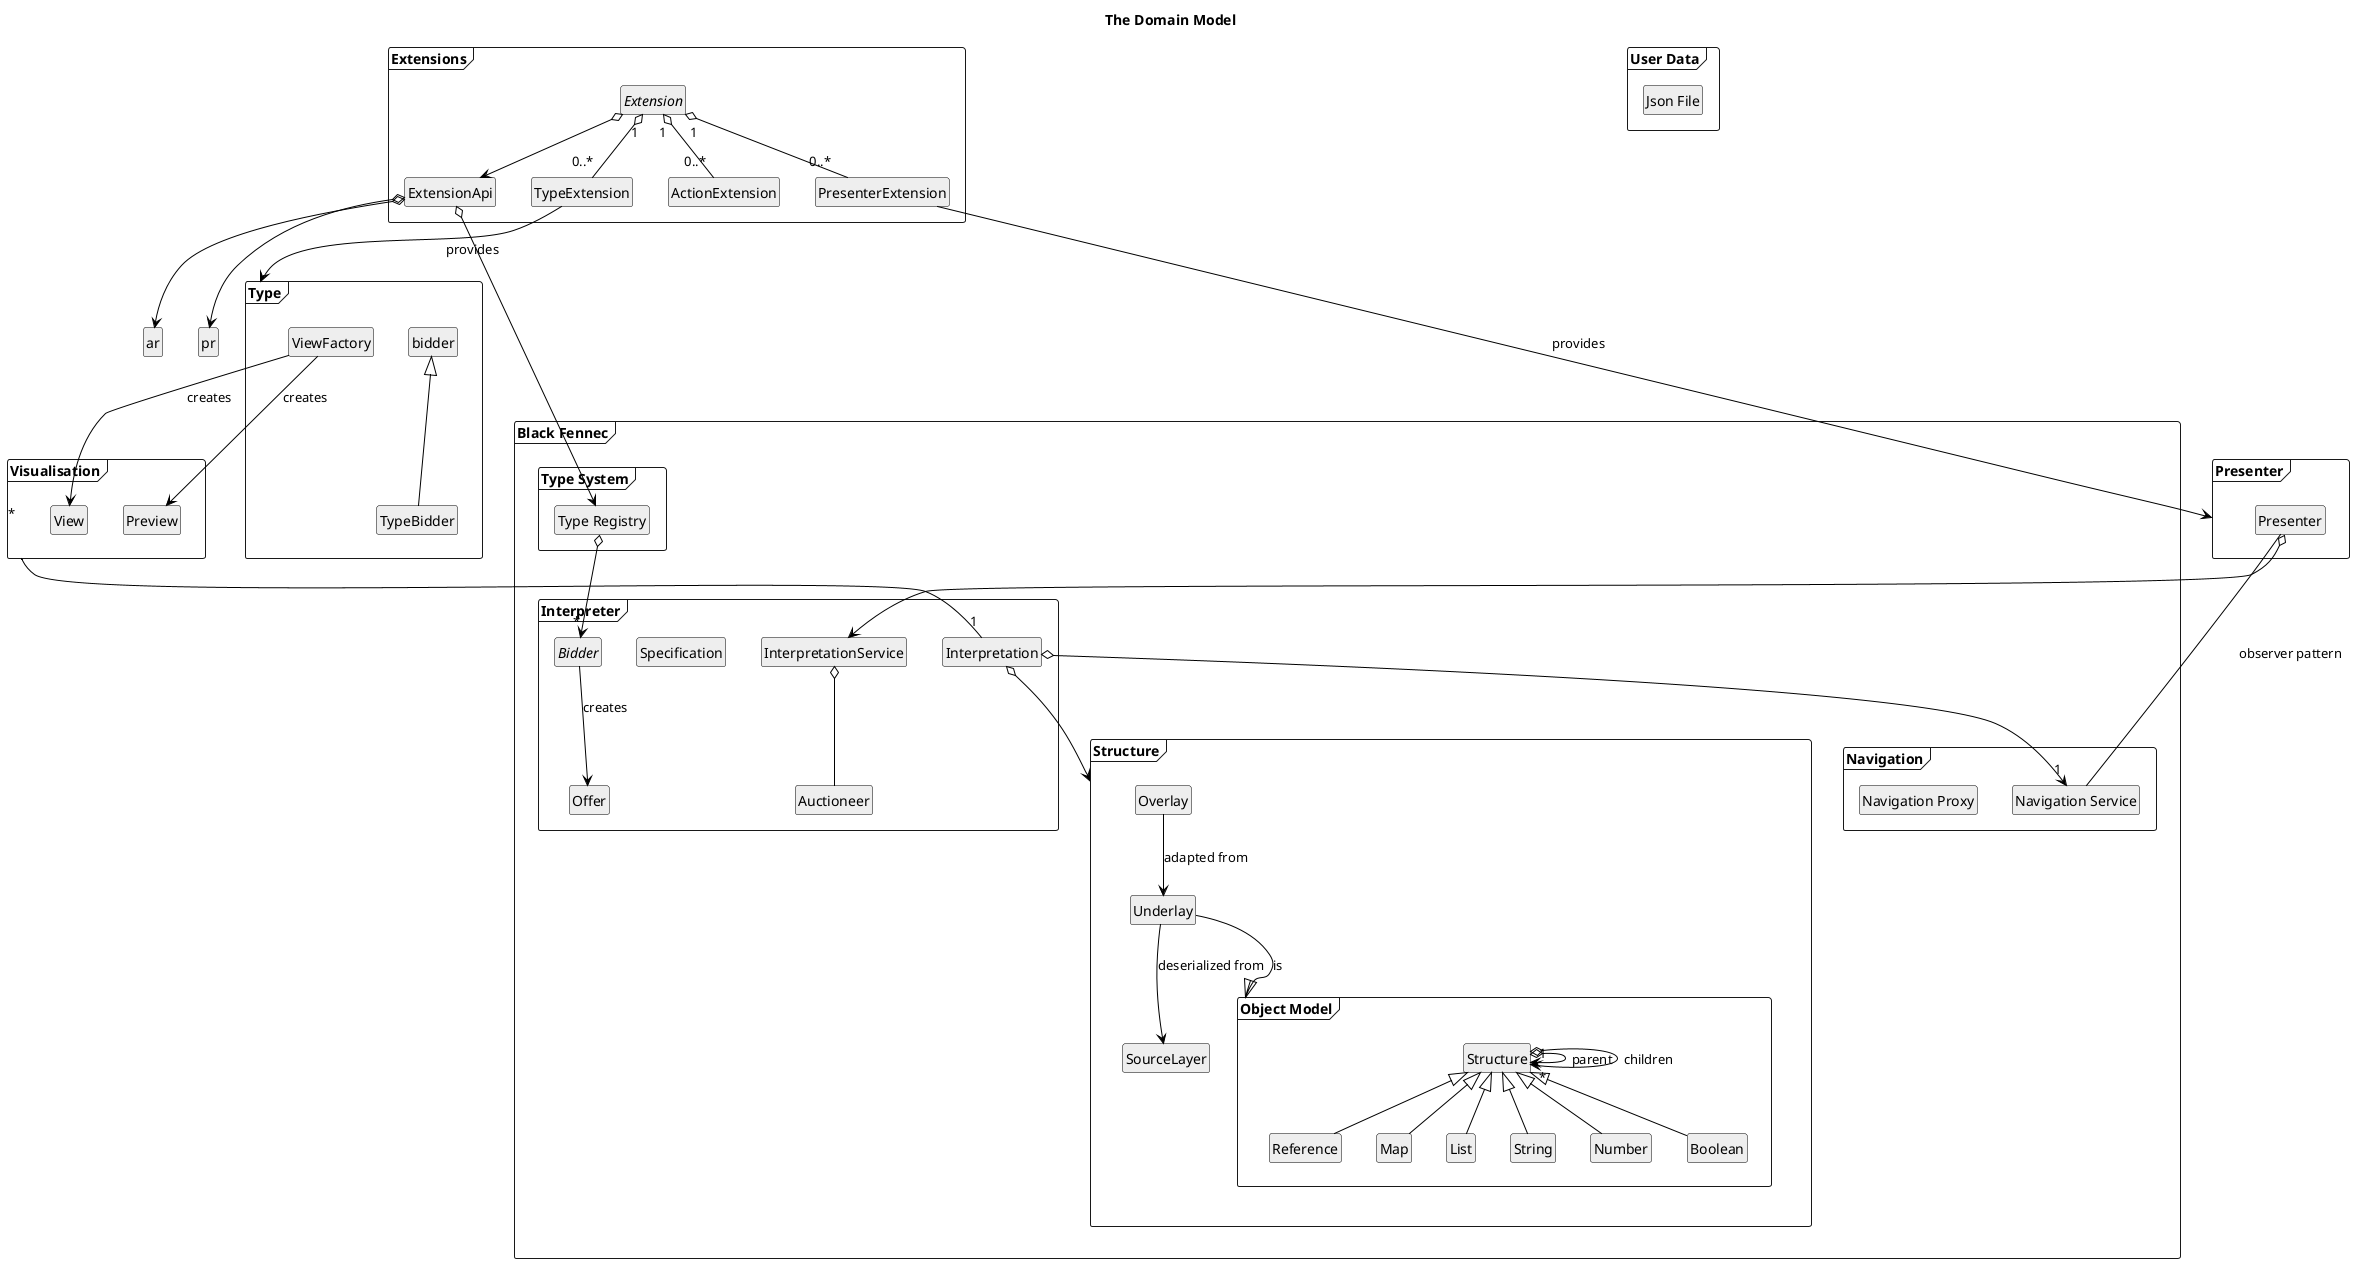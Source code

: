 @startuml

hide circle
hide members
hide methods

skinparam class {
    BackgroundColor #EEE
    ArrowColor Black
    BorderColor Black
}

title The Domain Model

package "Black Fennec" <<Frame>>{
    package Structure  as p_s <<Frame>> {
        class Overlay
        class Underlay
        class SourceLayer

        package "Object Model" as om <<Frame>> {
            class "Structure" as structure
            class Reference extends structure
            class Map extends structure
            class List extends structure
            class String extends structure
            class Number extends structure
            class Boolean extends structure
          
            structure o--> "1" structure  : parent
            structure o--> "*" structure  : children
            
        }
      
        Overlay         -down->     Underlay        : adapted from
        Underlay        -down->     SourceLayer     : deserialized from
        Underlay        --|>        om              : is
    }

    package Interpreter <<Frame>> {
        class "Auctioneer"              as auction
        class "Offer"                   as offer
        class "InterpretationService"   as is
        class "Interpretation"          as i
        class "Specification"           as spec
        abstract "Bidder"               as bidder
        
        is o-- auction
        bidder --> offer    : creates
    }

    package Navigation <<Frame>> {
        class "Navigation Service"  as ns
        class "Navigation Proxy"    as np
    }

    package "Type System" <<Frame>> {
        Class "Type Registry"   as tr
    }
    i o--> p_s
    i o--> "1" ns
    tr o--> "*" bidder
}

package "User Data" <<Frame>> {
    class "Json File" as jf
}


package Visualisation <<Frame>> {
    class "View"        as view
    class "Preview"     as preview
}

package Type <<Frame>> {
    class "TypeBidder"      as type_bidder extends bidder
    class "ViewFactory" as view_factory
    
    view_factory  -->   view : creates
    view_factory  -->   preview : creates
}

Visualisation "*" -- "1" i

package Presenter <<Frame>>{
    class "Presenter" as p
}

p o--> is
p -- ns : observer pattern

package Extensions <<Frame>> {
    class "ExtensionApi"      as api
    abstract "Extension"      as e
    class TypeExtension
    class ActionExtension
    class PresenterExtension

    e "1" o-- "0..*" TypeExtension
    e "1" o-- "0..*" ActionExtension
    e "1" o-- "0..*" PresenterExtension

    TypeExtension       -->     Type            : provides
    PresenterExtension  -->     Presenter       : provides
    e   o-->   api
}
api o--> tr
api o--> ar
api o--> pr


@enduml